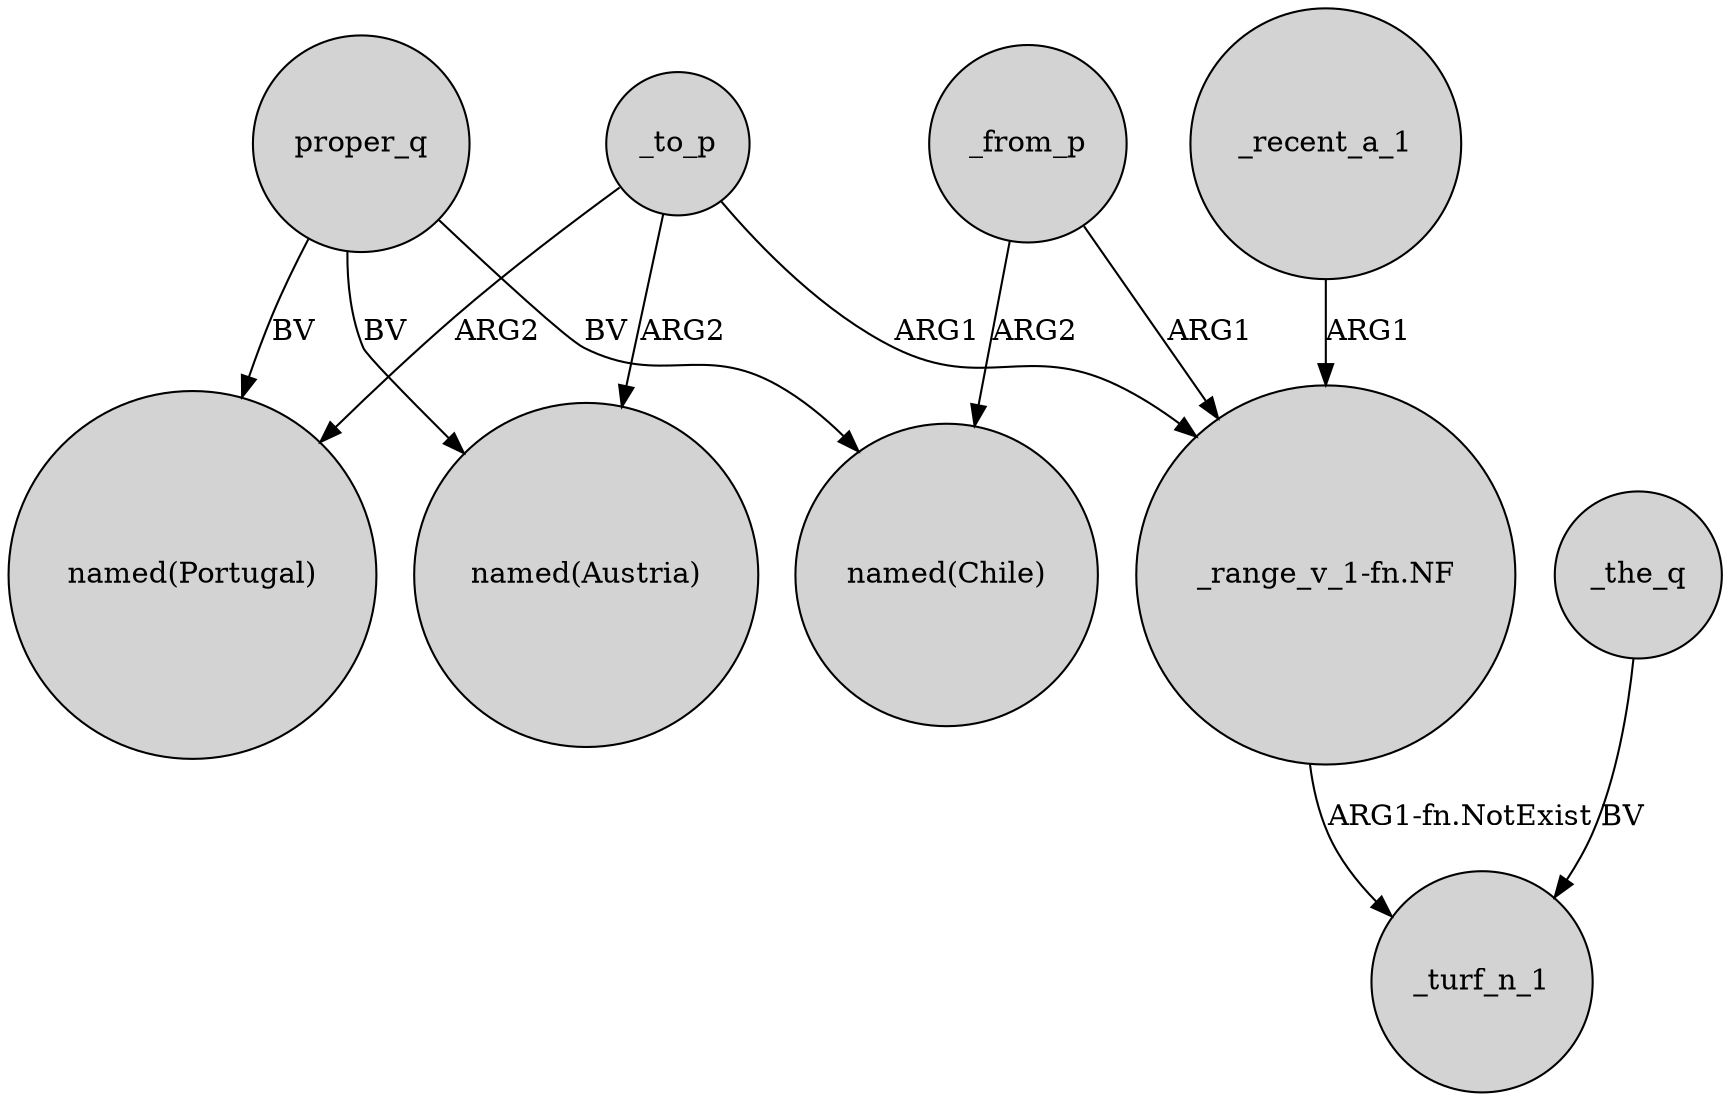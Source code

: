 digraph {
	node [shape=circle style=filled]
	proper_q -> "named(Portugal)" [label=BV]
	_recent_a_1 -> "_range_v_1-fn.NF" [label=ARG1]
	_from_p -> "named(Chile)" [label=ARG2]
	_to_p -> "_range_v_1-fn.NF" [label=ARG1]
	proper_q -> "named(Chile)" [label=BV]
	"_range_v_1-fn.NF" -> _turf_n_1 [label="ARG1-fn.NotExist"]
	proper_q -> "named(Austria)" [label=BV]
	_from_p -> "_range_v_1-fn.NF" [label=ARG1]
	_to_p -> "named(Portugal)" [label=ARG2]
	_the_q -> _turf_n_1 [label=BV]
	_to_p -> "named(Austria)" [label=ARG2]
}
